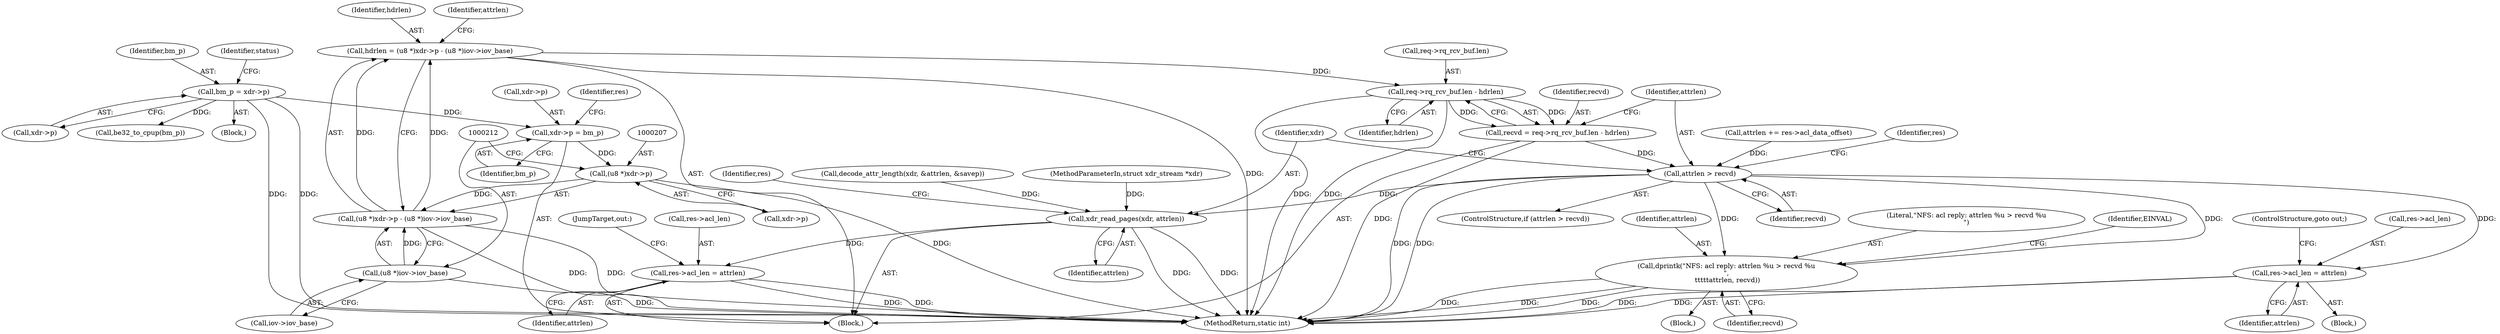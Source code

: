 digraph "0_linux_bf118a342f10dafe44b14451a1392c3254629a1f_2@pointer" {
"1000223" [label="(Call,req->rq_rcv_buf.len - hdrlen)"];
"1000203" [label="(Call,hdrlen = (u8 *)xdr->p - (u8 *)iov->iov_base)"];
"1000205" [label="(Call,(u8 *)xdr->p - (u8 *)iov->iov_base)"];
"1000206" [label="(Call,(u8 *)xdr->p)"];
"1000185" [label="(Call,xdr->p = bm_p)"];
"1000137" [label="(Call,bm_p = xdr->p)"];
"1000211" [label="(Call,(u8 *)iov->iov_base)"];
"1000221" [label="(Call,recvd = req->rq_rcv_buf.len - hdrlen)"];
"1000231" [label="(Call,attrlen > recvd)"];
"1000242" [label="(Call,res->acl_len = attrlen)"];
"1000248" [label="(Call,dprintk(\"NFS: acl reply: attrlen %u > recvd %u\n\",\n \t\t\t\t\tattrlen, recvd))"];
"1000255" [label="(Call,xdr_read_pages(xdr, attrlen))"];
"1000258" [label="(Call,res->acl_len = attrlen)"];
"1000249" [label="(Literal,\"NFS: acl reply: attrlen %u > recvd %u\n\")"];
"1000268" [label="(JumpTarget,out:)"];
"1000206" [label="(Call,(u8 *)xdr->p)"];
"1000189" [label="(Identifier,bm_p)"];
"1000247" [label="(ControlStructure,goto out;)"];
"1000138" [label="(Identifier,bm_p)"];
"1000204" [label="(Identifier,hdrlen)"];
"1000182" [label="(Block,)"];
"1000145" [label="(Identifier,status)"];
"1000243" [label="(Call,res->acl_len)"];
"1000223" [label="(Call,req->rq_rcv_buf.len - hdrlen)"];
"1000221" [label="(Call,recvd = req->rq_rcv_buf.len - hdrlen)"];
"1000232" [label="(Identifier,attrlen)"];
"1000242" [label="(Call,res->acl_len = attrlen)"];
"1000251" [label="(Identifier,recvd)"];
"1000205" [label="(Call,(u8 *)xdr->p - (u8 *)iov->iov_base)"];
"1000256" [label="(Identifier,xdr)"];
"1000213" [label="(Call,iov->iov_base)"];
"1000258" [label="(Call,res->acl_len = attrlen)"];
"1000255" [label="(Call,xdr_read_pages(xdr, attrlen))"];
"1000230" [label="(ControlStructure,if (attrlen > recvd))"];
"1000254" [label="(Identifier,EINVAL)"];
"1000186" [label="(Call,xdr->p)"];
"1000208" [label="(Call,xdr->p)"];
"1000137" [label="(Call,bm_p = xdr->p)"];
"1000260" [label="(Identifier,res)"];
"1000262" [label="(Identifier,attrlen)"];
"1000257" [label="(Identifier,attrlen)"];
"1000211" [label="(Call,(u8 *)iov->iov_base)"];
"1000241" [label="(Block,)"];
"1000216" [label="(Call,attrlen += res->acl_data_offset)"];
"1000246" [label="(Identifier,attrlen)"];
"1000238" [label="(Identifier,res)"];
"1000224" [label="(Call,req->rq_rcv_buf.len)"];
"1000222" [label="(Identifier,recvd)"];
"1000231" [label="(Call,attrlen > recvd)"];
"1000192" [label="(Identifier,res)"];
"1000217" [label="(Identifier,attrlen)"];
"1000195" [label="(Call,be32_to_cpup(bm_p))"];
"1000259" [label="(Call,res->acl_len)"];
"1000107" [label="(Block,)"];
"1000185" [label="(Call,xdr->p = bm_p)"];
"1000271" [label="(MethodReturn,static int)"];
"1000203" [label="(Call,hdrlen = (u8 *)xdr->p - (u8 *)iov->iov_base)"];
"1000233" [label="(Identifier,recvd)"];
"1000234" [label="(Block,)"];
"1000250" [label="(Identifier,attrlen)"];
"1000155" [label="(Call,decode_attr_length(xdr, &attrlen, &savep))"];
"1000139" [label="(Call,xdr->p)"];
"1000248" [label="(Call,dprintk(\"NFS: acl reply: attrlen %u > recvd %u\n\",\n \t\t\t\t\tattrlen, recvd))"];
"1000104" [label="(MethodParameterIn,struct xdr_stream *xdr)"];
"1000229" [label="(Identifier,hdrlen)"];
"1000223" -> "1000221"  [label="AST: "];
"1000223" -> "1000229"  [label="CFG: "];
"1000224" -> "1000223"  [label="AST: "];
"1000229" -> "1000223"  [label="AST: "];
"1000221" -> "1000223"  [label="CFG: "];
"1000223" -> "1000271"  [label="DDG: "];
"1000223" -> "1000271"  [label="DDG: "];
"1000223" -> "1000221"  [label="DDG: "];
"1000223" -> "1000221"  [label="DDG: "];
"1000203" -> "1000223"  [label="DDG: "];
"1000203" -> "1000182"  [label="AST: "];
"1000203" -> "1000205"  [label="CFG: "];
"1000204" -> "1000203"  [label="AST: "];
"1000205" -> "1000203"  [label="AST: "];
"1000217" -> "1000203"  [label="CFG: "];
"1000203" -> "1000271"  [label="DDG: "];
"1000205" -> "1000203"  [label="DDG: "];
"1000205" -> "1000203"  [label="DDG: "];
"1000205" -> "1000211"  [label="CFG: "];
"1000206" -> "1000205"  [label="AST: "];
"1000211" -> "1000205"  [label="AST: "];
"1000205" -> "1000271"  [label="DDG: "];
"1000205" -> "1000271"  [label="DDG: "];
"1000206" -> "1000205"  [label="DDG: "];
"1000211" -> "1000205"  [label="DDG: "];
"1000206" -> "1000208"  [label="CFG: "];
"1000207" -> "1000206"  [label="AST: "];
"1000208" -> "1000206"  [label="AST: "];
"1000212" -> "1000206"  [label="CFG: "];
"1000206" -> "1000271"  [label="DDG: "];
"1000185" -> "1000206"  [label="DDG: "];
"1000185" -> "1000182"  [label="AST: "];
"1000185" -> "1000189"  [label="CFG: "];
"1000186" -> "1000185"  [label="AST: "];
"1000189" -> "1000185"  [label="AST: "];
"1000192" -> "1000185"  [label="CFG: "];
"1000137" -> "1000185"  [label="DDG: "];
"1000137" -> "1000107"  [label="AST: "];
"1000137" -> "1000139"  [label="CFG: "];
"1000138" -> "1000137"  [label="AST: "];
"1000139" -> "1000137"  [label="AST: "];
"1000145" -> "1000137"  [label="CFG: "];
"1000137" -> "1000271"  [label="DDG: "];
"1000137" -> "1000271"  [label="DDG: "];
"1000137" -> "1000195"  [label="DDG: "];
"1000211" -> "1000213"  [label="CFG: "];
"1000212" -> "1000211"  [label="AST: "];
"1000213" -> "1000211"  [label="AST: "];
"1000211" -> "1000271"  [label="DDG: "];
"1000221" -> "1000182"  [label="AST: "];
"1000222" -> "1000221"  [label="AST: "];
"1000232" -> "1000221"  [label="CFG: "];
"1000221" -> "1000271"  [label="DDG: "];
"1000221" -> "1000231"  [label="DDG: "];
"1000231" -> "1000230"  [label="AST: "];
"1000231" -> "1000233"  [label="CFG: "];
"1000232" -> "1000231"  [label="AST: "];
"1000233" -> "1000231"  [label="AST: "];
"1000238" -> "1000231"  [label="CFG: "];
"1000256" -> "1000231"  [label="CFG: "];
"1000231" -> "1000271"  [label="DDG: "];
"1000231" -> "1000271"  [label="DDG: "];
"1000216" -> "1000231"  [label="DDG: "];
"1000231" -> "1000242"  [label="DDG: "];
"1000231" -> "1000248"  [label="DDG: "];
"1000231" -> "1000248"  [label="DDG: "];
"1000231" -> "1000255"  [label="DDG: "];
"1000242" -> "1000241"  [label="AST: "];
"1000242" -> "1000246"  [label="CFG: "];
"1000243" -> "1000242"  [label="AST: "];
"1000246" -> "1000242"  [label="AST: "];
"1000247" -> "1000242"  [label="CFG: "];
"1000242" -> "1000271"  [label="DDG: "];
"1000242" -> "1000271"  [label="DDG: "];
"1000248" -> "1000234"  [label="AST: "];
"1000248" -> "1000251"  [label="CFG: "];
"1000249" -> "1000248"  [label="AST: "];
"1000250" -> "1000248"  [label="AST: "];
"1000251" -> "1000248"  [label="AST: "];
"1000254" -> "1000248"  [label="CFG: "];
"1000248" -> "1000271"  [label="DDG: "];
"1000248" -> "1000271"  [label="DDG: "];
"1000248" -> "1000271"  [label="DDG: "];
"1000255" -> "1000182"  [label="AST: "];
"1000255" -> "1000257"  [label="CFG: "];
"1000256" -> "1000255"  [label="AST: "];
"1000257" -> "1000255"  [label="AST: "];
"1000260" -> "1000255"  [label="CFG: "];
"1000255" -> "1000271"  [label="DDG: "];
"1000255" -> "1000271"  [label="DDG: "];
"1000155" -> "1000255"  [label="DDG: "];
"1000104" -> "1000255"  [label="DDG: "];
"1000255" -> "1000258"  [label="DDG: "];
"1000258" -> "1000182"  [label="AST: "];
"1000258" -> "1000262"  [label="CFG: "];
"1000259" -> "1000258"  [label="AST: "];
"1000262" -> "1000258"  [label="AST: "];
"1000268" -> "1000258"  [label="CFG: "];
"1000258" -> "1000271"  [label="DDG: "];
"1000258" -> "1000271"  [label="DDG: "];
}
